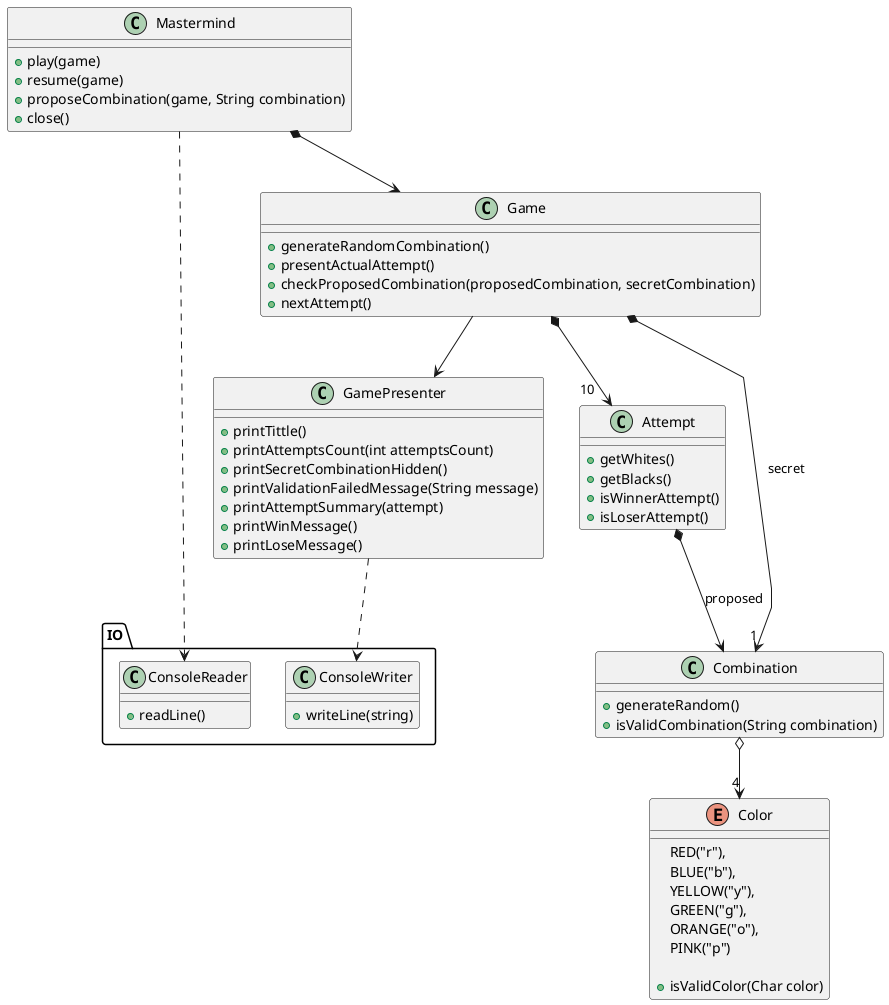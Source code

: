 @startuml
skinparam linetype polyline

Class Mastermind {
    + play(game)
    + resume(game)
    + proposeCombination(game, String combination)
    + close()
}

Class Game {
    + generateRandomCombination()
    + presentActualAttempt()
    + checkProposedCombination(proposedCombination, secretCombination)
    + nextAttempt()
}

Class GamePresenter {
    + printTittle()
    + printAttemptsCount(int attemptsCount)
    + printSecretCombinationHidden()
    + printValidationFailedMessage(String message)
    + printAttemptSummary(attempt)
    + printWinMessage()
    + printLoseMessage()
}

Class Attempt {
    + getWhites()
    + getBlacks()
    + isWinnerAttempt()
    + isLoserAttempt()
}

Enum Color {
    RED("r"),
    BLUE("b"),
    YELLOW("y"),
    GREEN("g"),
    ORANGE("o"),
    PINK("p")

+ isValidColor(Char color)
}

Class Combination {
    + generateRandom()
    + isValidCombination(String combination)
}


Mastermind *--> Game
Mastermind .> IO.ConsoleReader
Game --> GamePresenter
Game *--> "1" Combination : secret
Game *--> "10   " Attempt
GamePresenter ..> IO.ConsoleWriter
Attempt *--> Combination : proposed
Combination o--> "4" Color

namespace IO {
    Class ConsoleReader {
        + readLine()
    }
    Class ConsoleWriter {
        + writeLine(string)
    }

}
@enduml
